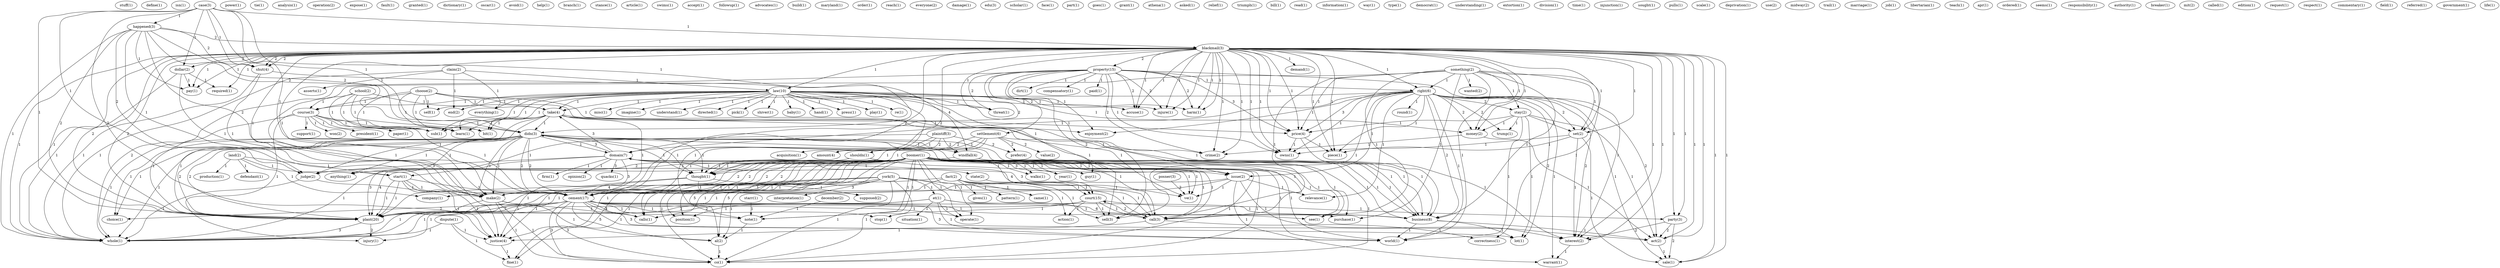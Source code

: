 digraph G {
  stuff [ label="stuff(1)" ];
  define [ label="define(1)" ];
  isn [ label="isn(1)" ];
  claim [ label="claim(2)" ];
  law [ label="law(10)" ];
  asserts [ label="asserts(1)" ];
  end [ label="end(2)" ];
  everything [ label="everything(1)" ];
  whole [ label="whole(1)" ];
  power [ label="power(1)" ];
  tie [ label="tie(1)" ];
  analysis [ label="analysis(1)" ];
  operation [ label="operation(2)" ];
  expose [ label="expose(1)" ];
  blackmail [ label="blackmail(2)" ];
  demand [ label="demand(1)" ];
  dollar [ label="dollar(2)" ];
  property [ label="property(15)" ];
  required [ label="required(1)" ];
  right [ label="right(6)" ];
  threat [ label="threat(1)" ];
  pay [ label="pay(1)" ];
  accuse [ label="accuse(1)" ];
  injure [ label="injure(1)" ];
  harm [ label="harm(1)" ];
  set [ label="set(2)" ];
  money [ label="money(2)" ];
  price [ label="price(4)" ];
  shut [ label="shut(4)" ];
  owns [ label="owns(1)" ];
  piece [ label="piece(1)" ];
  make [ label="make(2)" ];
  party [ label="party(3)" ];
  interest [ label="interest(2)" ];
  cement [ label="cement(17)" ];
  plant [ label="plant(20)" ];
  act [ label="act(2)" ];
  sale [ label="sale(1)" ];
  crime [ label="crime(2)" ];
  case [ label="case(3)" ];
  happened [ label="happened(3)" ];
  blackmail [ label="blackmail(3)" ];
  didn [ label="didn(2)" ];
  didn [ label="didn(3)" ];
  justice [ label="justice(4)" ];
  judge [ label="judge(2)" ];
  fault [ label="fault(1)" ];
  granted [ label="granted(1)" ];
  dictionary [ label="dictionary(1)" ];
  oscar [ label="oscar(1)" ];
  choose [ label="choose(2)" ];
  self [ label="self(1)" ];
  take [ label="take(4)" ];
  bit [ label="bit(1)" ];
  course [ label="course(3)" ];
  sell [ label="sell(3)" ];
  learn [ label="learn(1)" ];
  sub [ label="sub(1)" ];
  avoid [ label="avoid(1)" ];
  help [ label="help(1)" ];
  land [ label="land(2)" ];
  production [ label="production(1)" ];
  start [ label="start(1)" ];
  defendant [ label="defendant(1)" ];
  company [ label="company(1)" ];
  start [ label="start(1)" ];
  branch [ label="branch(1)" ];
  stance [ label="stance(1)" ];
  article [ label="article(1)" ];
  settlement [ label="settlement(6)" ];
  dirt [ label="dirt(1)" ];
  compensatory [ label="compensatory(1)" ];
  paid [ label="paid(1)" ];
  domain [ label="domain(7)" ];
  enjoyment [ label="enjoyment(2)" ];
  swims [ label="swims(1)" ];
  york [ label="york(5)" ];
  call [ label="call(1)" ];
  interpretation [ label="interpretation(1)" ];
  et [ label="et(1)" ];
  calls [ label="calls(1)" ];
  co [ label="co(1)" ];
  al [ label="al(2)" ];
  call [ label="call(3)" ];
  co [ label="co(1)" ];
  accept [ label="accept(1)" ];
  followup [ label="followup(1)" ];
  something [ label="something(2)" ];
  wanted [ label="wanted(2)" ];
  stay [ label="stay(2)" ];
  correctness [ label="correctness(1)" ];
  purchase [ label="purchase(1)" ];
  business [ label="business(8)" ];
  world [ label="world(1)" ];
  advocates [ label="advocates(1)" ];
  court [ label="court(15)" ];
  value [ label="value(2)" ];
  amount [ label="amount(4)" ];
  shouldn [ label="shouldn(1)" ];
  prefer [ label="prefer(4)" ];
  thought [ label="thought(1)" ];
  thought [ label="thought(1)" ];
  press [ label="press(1)" ];
  play [ label="play(1)" ];
  re [ label="re(1)" ];
  misc [ label="misc(1)" ];
  imagine [ label="imagine(1)" ];
  understand [ label="understand(1)" ];
  directed [ label="directed(1)" ];
  pick [ label="pick(1)" ];
  shiver [ label="shiver(1)" ];
  baby [ label="baby(1)" ];
  hand [ label="hand(1)" ];
  guy [ label="guy(1)" ];
  note [ label="note(1)" ];
  trump [ label="trump(1)" ];
  round [ label="round(1)" ];
  issue [ label="issue(2)" ];
  warrant [ label="warrant(1)" ];
  relevance [ label="relevance(1)" ];
  lot [ label="lot(1)" ];
  build [ label="build(1)" ];
  maryland [ label="maryland(1)" ];
  order [ label="order(1)" ];
  reach [ label="reach(1)" ];
  everyone [ label="everyone(2)" ];
  damage [ label="damage(1)" ];
  edu [ label="edu(3)" ];
  scholar [ label="scholar(1)" ];
  face [ label="face(1)" ];
  part [ label="part(1)" ];
  goes [ label="goes(1)" ];
  grant [ label="grant(1)" ];
  athena [ label="athena(1)" ];
  asked [ label="asked(1)" ];
  plaintiff [ label="plaintiff(3)" ];
  acquisition [ label="acquisition(1)" ];
  windfall [ label="windfall(4)" ];
  relief [ label="relief(1)" ];
  triumph [ label="triumph(1)" ];
  bill [ label="bill(1)" ];
  read [ label="read(1)" ];
  information [ label="information(1)" ];
  way [ label="way(1)" ];
  type [ label="type(1)" ];
  democrat [ label="democrat(1)" ];
  understanding [ label="understanding(1)" ];
  extortion [ label="extortion(1)" ];
  division [ label="division(1)" ];
  time [ label="time(1)" ];
  injunction [ label="injunction(1)" ];
  situation [ label="situation(1)" ];
  position [ label="position(1)" ];
  operate [ label="operate(1)" ];
  anything [ label="anything(1)" ];
  choice [ label="choice(1)" ];
  sought [ label="sought(1)" ];
  pulls [ label="pulls(1)" ];
  firm [ label="firm(1)" ];
  opinion [ label="opinion(2)" ];
  quacks [ label="quacks(1)" ];
  state [ label="state(2)" ];
  ve [ label="ve(1)" ];
  scale [ label="scale(1)" ];
  supposed [ label="supposed(2)" ];
  deprivation [ label="deprivation(1)" ];
  use [ label="use(2)" ];
  midway [ label="midway(2)" ];
  school [ label="school(2)" ];
  trail [ label="trail(1)" ];
  marriage [ label="marriage(1)" ];
  fact [ label="fact(2)" ];
  came [ label="came(1)" ];
  gives [ label="gives(1)" ];
  action [ label="action(1)" ];
  pattern [ label="pattern(1)" ];
  job [ label="job(1)" ];
  libertarian [ label="libertarian(1)" ];
  teach [ label="teach(1)" ];
  apr [ label="apr(1)" ];
  ordered [ label="ordered(1)" ];
  dispute [ label="dispute(1)" ];
  fine [ label="fine(1)" ];
  seems [ label="seems(1)" ];
  responsibility [ label="responsibility(1)" ];
  authority [ label="authority(1)" ];
  boomer [ label="boomer(15)" ];
  walks [ label="walks(1)" ];
  year [ label="year(1)" ];
  see [ label="see(1)" ];
  breaker [ label="breaker(1)" ];
  mit [ label="mit(2)" ];
  stop [ label="stop(1)" ];
  boomer [ label="boomer(1)" ];
  called [ label="called(1)" ];
  support [ label="support(1)" ];
  won [ label="won(2)" ];
  president [ label="president(1)" ];
  injury [ label="injury(1)" ];
  paper [ label="paper(1)" ];
  edition [ label="edition(1)" ];
  posner [ label="posner(3)" ];
  request [ label="request(1)" ];
  respect [ label="respect(1)" ];
  commentary [ label="commentary(1)" ];
  starr [ label="starr(1)" ];
  field [ label="field(1)" ];
  referred [ label="referred(1)" ];
  december [ label="december(2)" ];
  government [ label="government(1)" ];
  life [ label="life(1)" ];
  claim -> law [ label="1" ];
  claim -> asserts [ label="1" ];
  claim -> end [ label="1" ];
  claim -> everything [ label="1" ];
  claim -> whole [ label="1" ];
  blackmail -> demand [ label="1" ];
  blackmail -> dollar [ label="2" ];
  blackmail -> property [ label="2" ];
  blackmail -> required [ label="1" ];
  blackmail -> law [ label="1" ];
  blackmail -> right [ label="1" ];
  blackmail -> threat [ label="1" ];
  blackmail -> pay [ label="1" ];
  blackmail -> accuse [ label="1" ];
  blackmail -> injure [ label="1" ];
  blackmail -> harm [ label="1" ];
  blackmail -> set [ label="1" ];
  blackmail -> money [ label="1" ];
  blackmail -> price [ label="1" ];
  blackmail -> shut [ label="2" ];
  blackmail -> owns [ label="1" ];
  blackmail -> piece [ label="1" ];
  blackmail -> make [ label="1" ];
  blackmail -> party [ label="1" ];
  blackmail -> interest [ label="1" ];
  blackmail -> cement [ label="2" ];
  blackmail -> plant [ label="2" ];
  blackmail -> act [ label="1" ];
  blackmail -> sale [ label="1" ];
  blackmail -> crime [ label="1" ];
  blackmail -> whole [ label="1" ];
  case -> dollar [ label="1" ];
  case -> happened [ label="1" ];
  case -> blackmail [ label="1" ];
  case -> shut [ label="1" ];
  case -> didn [ label="1" ];
  case -> didn [ label="1" ];
  case -> justice [ label="2" ];
  case -> judge [ label="1" ];
  case -> cement [ label="1" ];
  case -> plant [ label="1" ];
  choose -> price [ label="1" ];
  choose -> self [ label="1" ];
  choose -> take [ label="1" ];
  choose -> bit [ label="1" ];
  choose -> course [ label="1" ];
  choose -> sell [ label="1" ];
  choose -> learn [ label="1" ];
  choose -> sub [ label="1" ];
  land -> production [ label="1" ];
  land -> start [ label="1" ];
  land -> defendant [ label="1" ];
  land -> company [ label="1" ];
  land -> start [ label="1" ];
  dollar -> required [ label="1" ];
  dollar -> pay [ label="1" ];
  dollar -> make [ label="1" ];
  dollar -> whole [ label="1" ];
  property -> settlement [ label="2" ];
  property -> right [ label="1" ];
  property -> dirt [ label="1" ];
  property -> threat [ label="2" ];
  property -> accuse [ label="2" ];
  property -> injure [ label="2" ];
  property -> harm [ label="2" ];
  property -> compensatory [ label="1" ];
  property -> price [ label="3" ];
  property -> paid [ label="1" ];
  property -> domain [ label="2" ];
  property -> owns [ label="1" ];
  property -> enjoyment [ label="1" ];
  property -> sell [ label="2" ];
  property -> interest [ label="1" ];
  property -> crime [ label="2" ];
  property -> whole [ label="2" ];
  york -> call [ label="1" ];
  york -> interpretation [ label="3" ];
  york -> company [ label="1" ];
  york -> et [ label="1" ];
  york -> make [ label="1" ];
  york -> calls [ label="1" ];
  york -> plant [ label="1" ];
  york -> co [ label="1" ];
  york -> al [ label="1" ];
  york -> call [ label="1" ];
  york -> co [ label="1" ];
  something -> call [ label="1" ];
  something -> right [ label="1" ];
  something -> wanted [ label="1" ];
  something -> stay [ label="1" ];
  something -> correctness [ label="1" ];
  something -> set [ label="1" ];
  something -> price [ label="1" ];
  something -> purchase [ label="1" ];
  something -> justice [ label="1" ];
  something -> business [ label="1" ];
  something -> world [ label="1" ];
  something -> call [ label="1" ];
  call -> correctness [ label="1" ];
  call -> domain [ label="1" ];
  call -> court [ label="2" ];
  call -> justice [ label="1" ];
  settlement -> value [ label="2" ];
  settlement -> amount [ label="2" ];
  settlement -> shouldn [ label="1" ];
  settlement -> prefer [ label="2" ];
  settlement -> thought [ label="1" ];
  settlement -> thought [ label="1" ];
  settlement -> business [ label="1" ];
  law -> press [ label="1" ];
  law -> threat [ label="1" ];
  law -> play [ label="1" ];
  law -> accuse [ label="1" ];
  law -> end [ label="1" ];
  law -> re [ label="1" ];
  law -> injure [ label="1" ];
  law -> misc [ label="1" ];
  law -> harm [ label="1" ];
  law -> imagine [ label="1" ];
  law -> money [ label="1" ];
  law -> understand [ label="1" ];
  law -> directed [ label="1" ];
  law -> pick [ label="1" ];
  law -> shiver [ label="1" ];
  law -> self [ label="1" ];
  law -> take [ label="1" ];
  law -> baby [ label="1" ];
  law -> hand [ label="1" ];
  law -> bit [ label="1" ];
  law -> everything [ label="1" ];
  law -> course [ label="1" ];
  law -> learn [ label="1" ];
  law -> guy [ label="1" ];
  law -> business [ label="1" ];
  law -> note [ label="1" ];
  law -> sub [ label="1" ];
  law -> crime [ label="1" ];
  right -> stay [ label="2" ];
  right -> trump [ label="2" ];
  right -> set [ label="2" ];
  right -> money [ label="2" ];
  right -> price [ label="3" ];
  right -> round [ label="1" ];
  right -> domain [ label="1" ];
  right -> owns [ label="1" ];
  right -> piece [ label="1" ];
  right -> take [ label="1" ];
  right -> enjoyment [ label="1" ];
  right -> issue [ label="1" ];
  right -> sell [ label="1" ];
  right -> interest [ label="2" ];
  right -> business [ label="2" ];
  right -> act [ label="2" ];
  right -> world [ label="1" ];
  right -> warrant [ label="1" ];
  right -> sale [ label="1" ];
  right -> relevance [ label="1" ];
  right -> lot [ label="2" ];
  happened -> blackmail [ label="2" ];
  happened -> pay [ label="1" ];
  happened -> shut [ label="2" ];
  happened -> didn [ label="2" ];
  happened -> didn [ label="2" ];
  happened -> judge [ label="2" ];
  happened -> make [ label="1" ];
  happened -> cement [ label="2" ];
  happened -> plant [ label="2" ];
  happened -> whole [ label="1" ];
  stay -> trump [ label="1" ];
  stay -> set [ label="1" ];
  stay -> money [ label="1" ];
  stay -> price [ label="1" ];
  stay -> act [ label="1" ];
  stay -> world [ label="1" ];
  stay -> lot [ label="1" ];
  start -> justice [ label="1" ];
  start -> cement [ label="1" ];
  start -> plant [ label="1" ];
  blackmail -> pay [ label="1" ];
  blackmail -> accuse [ label="1" ];
  blackmail -> injure [ label="1" ];
  blackmail -> harm [ label="1" ];
  blackmail -> set [ label="1" ];
  blackmail -> money [ label="1" ];
  blackmail -> price [ label="1" ];
  blackmail -> shut [ label="2" ];
  blackmail -> owns [ label="1" ];
  blackmail -> piece [ label="1" ];
  blackmail -> make [ label="1" ];
  blackmail -> party [ label="1" ];
  blackmail -> interest [ label="1" ];
  blackmail -> cement [ label="2" ];
  blackmail -> plant [ label="2" ];
  blackmail -> act [ label="1" ];
  blackmail -> sale [ label="1" ];
  blackmail -> crime [ label="1" ];
  blackmail -> whole [ label="1" ];
  plaintiff -> amount [ label="2" ];
  plaintiff -> start [ label="1" ];
  plaintiff -> prefer [ label="2" ];
  plaintiff -> acquisition [ label="1" ];
  plaintiff -> windfall [ label="2" ];
  plaintiff -> cement [ label="1" ];
  set -> owns [ label="1" ];
  set -> piece [ label="1" ];
  set -> interest [ label="1" ];
  set -> sale [ label="1" ];
  money -> act [ label="1" ];
  money -> crime [ label="1" ];
  price -> owns [ label="1" ];
  price -> piece [ label="1" ];
  price -> interest [ label="1" ];
  shouldn -> thought [ label="1" ];
  shouldn -> thought [ label="1" ];
  shouldn -> guy [ label="1" ];
  start -> justice [ label="1" ];
  start -> cement [ label="1" ];
  start -> plant [ label="1" ];
  shut -> windfall [ label="4" ];
  shut -> make [ label="1" ];
  shut -> whole [ label="1" ];
  et -> situation [ label="1" ];
  et -> purchase [ label="1" ];
  et -> position [ label="1" ];
  et -> plant [ label="2" ];
  et -> operate [ label="1" ];
  et -> business [ label="1" ];
  et -> world [ label="1" ];
  didn -> domain [ label="1" ];
  didn -> thought [ label="1" ];
  didn -> windfall [ label="1" ];
  didn -> thought [ label="1" ];
  didn -> anything [ label="1" ];
  didn -> make [ label="1" ];
  didn -> cement [ label="2" ];
  didn -> plant [ label="2" ];
  didn -> choice [ label="1" ];
  didn -> business [ label="1" ];
  didn -> call [ label="1" ];
  didn -> whole [ label="1" ];
  domain -> firm [ label="1" ];
  domain -> opinion [ label="1" ];
  domain -> take [ label="3" ];
  domain -> quacks [ label="3" ];
  domain -> state [ label="1" ];
  domain -> didn [ label="3" ];
  domain -> judge [ label="3" ];
  domain -> issue [ label="3" ];
  domain -> cement [ label="3" ];
  domain -> plant [ label="3" ];
  domain -> ve [ label="3" ];
  thought -> justice [ label="1" ];
  thought -> supposed [ label="1" ];
  school -> take [ label="1" ];
  school -> bit [ label="1" ];
  school -> course [ label="1" ];
  school -> learn [ label="1" ];
  school -> sub [ label="1" ];
  take -> enjoyment [ label="1" ];
  take -> didn [ label="1" ];
  take -> bit [ label="1" ];
  take -> judge [ label="1" ];
  take -> issue [ label="1" ];
  take -> learn [ label="1" ];
  take -> cement [ label="1" ];
  take -> plant [ label="1" ];
  take -> sub [ label="1" ];
  take -> ve [ label="1" ];
  fact -> came [ label="1" ];
  fact -> court [ label="1" ];
  fact -> gives [ label="1" ];
  fact -> sell [ label="1" ];
  fact -> cement [ label="1" ];
  fact -> plant [ label="1" ];
  fact -> action [ label="1" ];
  fact -> pattern [ label="1" ];
  state -> court [ label="1" ];
  dispute -> justice [ label="1" ];
  dispute -> fine [ label="1" ];
  dispute -> whole [ label="1" ];
  windfall -> thought [ label="1" ];
  windfall -> business [ label="1" ];
  didn -> thought [ label="1" ];
  didn -> anything [ label="1" ];
  didn -> make [ label="1" ];
  didn -> cement [ label="2" ];
  didn -> plant [ label="2" ];
  didn -> choice [ label="1" ];
  didn -> business [ label="1" ];
  didn -> call [ label="1" ];
  didn -> whole [ label="1" ];
  boomer -> court [ label="4" ];
  boomer -> purchase [ label="1" ];
  boomer -> anything [ label="1" ];
  boomer -> justice [ label="1" ];
  boomer -> judge [ label="2" ];
  boomer -> make [ label="2" ];
  boomer -> fine [ label="1" ];
  boomer -> issue [ label="1" ];
  boomer -> position [ label="1" ];
  boomer -> walks [ label="1" ];
  boomer -> cement [ label="2" ];
  boomer -> calls [ label="1" ];
  boomer -> plant [ label="4" ];
  boomer -> operate [ label="1" ];
  boomer -> business [ label="1" ];
  boomer -> world [ label="1" ];
  boomer -> year [ label="1" ];
  boomer -> note [ label="1" ];
  boomer -> co [ label="1" ];
  boomer -> al [ label="5" ];
  boomer -> see [ label="1" ];
  boomer -> call [ label="1" ];
  boomer -> whole [ label="1" ];
  boomer -> co [ label="1" ];
  boomer -> ve [ label="1" ];
  court -> sell [ label="1" ];
  court -> party [ label="1" ];
  court -> plant [ label="2" ];
  court -> stop [ label="1" ];
  court -> action [ label="1" ];
  court -> call [ label="1" ];
  thought -> justice [ label="1" ];
  thought -> supposed [ label="1" ];
  justice -> fine [ label="1" ];
  judge -> make [ label="1" ];
  judge -> whole [ label="1" ];
  boomer -> make [ label="2" ];
  boomer -> fine [ label="1" ];
  boomer -> issue [ label="1" ];
  boomer -> position [ label="1" ];
  boomer -> walks [ label="1" ];
  boomer -> cement [ label="2" ];
  boomer -> calls [ label="1" ];
  boomer -> plant [ label="4" ];
  boomer -> operate [ label="1" ];
  boomer -> business [ label="1" ];
  boomer -> world [ label="1" ];
  boomer -> year [ label="1" ];
  boomer -> note [ label="1" ];
  boomer -> co [ label="1" ];
  boomer -> al [ label="5" ];
  boomer -> see [ label="1" ];
  boomer -> call [ label="1" ];
  boomer -> whole [ label="1" ];
  boomer -> co [ label="1" ];
  boomer -> ve [ label="1" ];
  course -> learn [ label="1" ];
  course -> support [ label="1" ];
  course -> won [ label="1" ];
  course -> cement [ label="1" ];
  course -> plant [ label="1" ];
  course -> president [ label="1" ];
  course -> injury [ label="1" ];
  course -> sub [ label="1" ];
  course -> paper [ label="1" ];
  make -> calls [ label="1" ];
  make -> co [ label="1" ];
  make -> al [ label="1" ];
  make -> whole [ label="1" ];
  make -> co [ label="1" ];
  posner -> ve [ label="2" ];
  issue -> interest [ label="1" ];
  issue -> cement [ label="1" ];
  issue -> plant [ label="1" ];
  issue -> warrant [ label="1" ];
  issue -> relevance [ label="1" ];
  issue -> ve [ label="1" ];
  party -> interest [ label="2" ];
  party -> act [ label="2" ];
  party -> sale [ label="2" ];
  interest -> warrant [ label="1" ];
  cement -> calls [ label="2" ];
  cement -> plant [ label="7" ];
  cement -> operate [ label="1" ];
  cement -> choice [ label="2" ];
  cement -> business [ label="6" ];
  cement -> act [ label="3" ];
  cement -> world [ label="1" ];
  cement -> stop [ label="1" ];
  cement -> note [ label="1" ];
  cement -> injury [ label="1" ];
  cement -> co [ label="3" ];
  cement -> al [ label="5" ];
  cement -> see [ label="1" ];
  cement -> lot [ label="3" ];
  cement -> whole [ label="1" ];
  cement -> co [ label="3" ];
  plant -> injury [ label="2" ];
  plant -> whole [ label="3" ];
  starr -> note [ label="1" ];
  business -> act [ label="1" ];
  business -> world [ label="1" ];
  business -> lot [ label="1" ];
  act -> sale [ label="1" ];
  december -> note [ label="1" ];
  note -> al [ label="1" ];
  al -> co [ label="1" ];
}

